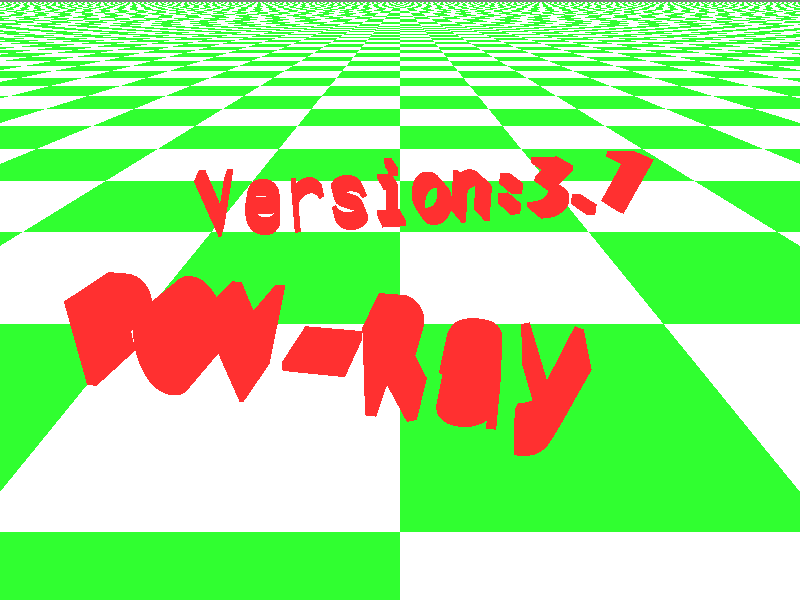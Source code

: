 // Persistence Of Vision raytracer version 3.5 sample file.



global_settings { assumed_gamma 2.2 }

#include "colors.inc"

camera {
   location  <0, 10,-20>
   direction <0, 0,  1>
   up        <0,  1,  0>
   right     <4/3, 0,  0>
   look_at   <0, 0, 0>
   }

background { color rgb <0.5, 0.5, 0.5> }

text { ttf "crystal.ttf", "POV-Ray", 2, 0
   translate <-2, 0, -7>
   pigment { color rgb <1, 0.2, 0.2> }
   finish {
      ambient 0.2
      diffuse 0.6
      phong 0.3
      phong_size 100
      }
   scale <4, 4, 1>
   rotate <0, 10, 0>
   }

text { ttf "crystal.ttf", concat("Version:", str(version, 0, 1)), 2, 0
   translate <-2, 0, 8>
   pigment { color rgb <1, 0.2, 0.2> }
   finish {
      ambient 0.2
      diffuse 0.6
      phong 0.3
      phong_size 100
      }
   scale <4, 4, 1>
   rotate <0, -10, 0>
   }

light_source {<20, 30, -100> colour White}

disc { <0, -1, 0>, <0, 1, 0>, 5000
   pigment { checker color rgb <0.2, 1, 0.2> color rgb <1, 1, 1> scale 10 }
   finish { ambient 0.2 diffuse 0.6 }
   }
